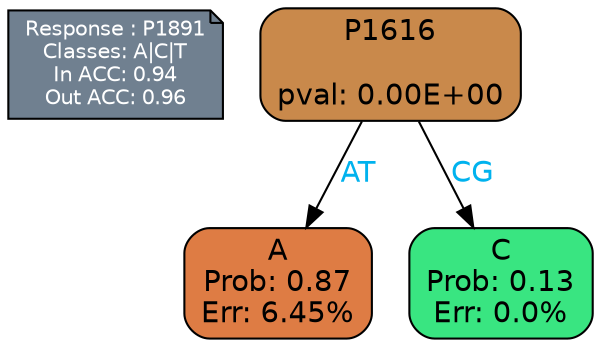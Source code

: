 digraph Tree {
node [shape=box, style="filled, rounded", color="black", fontname=helvetica] ;
graph [ranksep=equally, splines=polylines, bgcolor=transparent, dpi=600] ;
edge [fontname=helvetica] ;
LEGEND [label="Response : P1891
Classes: A|C|T
In ACC: 0.94
Out ACC: 0.96
",shape=note,align=left,style=filled,fillcolor="slategray",fontcolor="white",fontsize=10];1 [label="P1616

pval: 0.00E+00", fillcolor="#c9894b"] ;
2 [label="A
Prob: 0.87
Err: 6.45%", fillcolor="#de7c44"] ;
3 [label="C
Prob: 0.13
Err: 0.0%", fillcolor="#39e581"] ;
1 -> 2 [label="AT",fontcolor=deepskyblue2] ;
1 -> 3 [label="CG",fontcolor=deepskyblue2] ;
{rank = same; 2;3;}{rank = same; LEGEND;1;}}